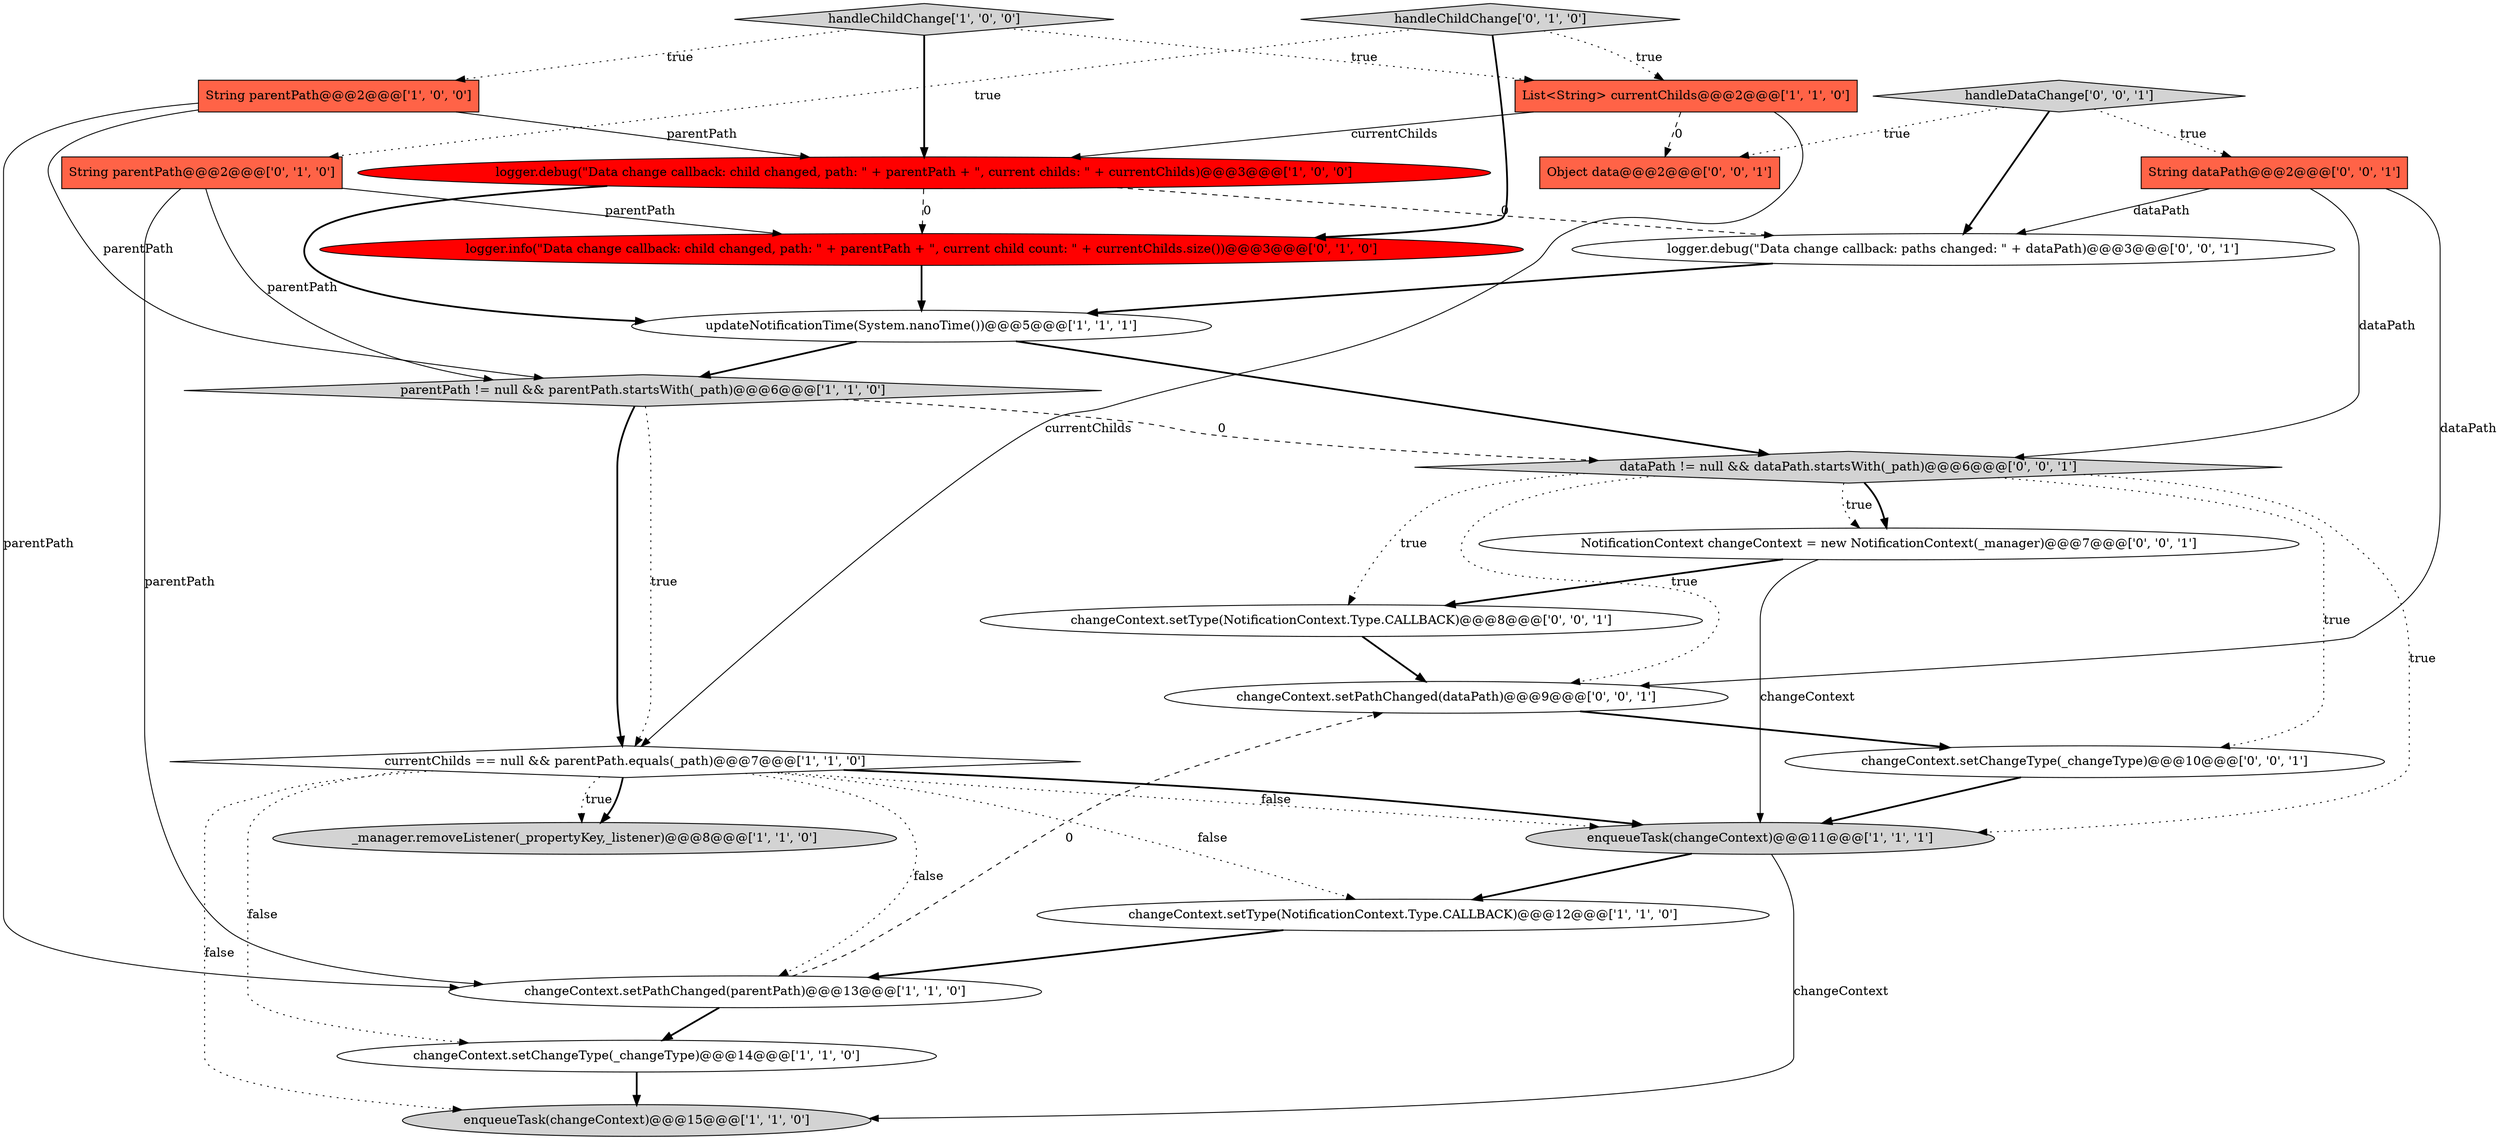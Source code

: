 digraph {
1 [style = filled, label = "parentPath != null && parentPath.startsWith(_path)@@@6@@@['1', '1', '0']", fillcolor = lightgray, shape = diamond image = "AAA0AAABBB1BBB"];
14 [style = filled, label = "handleChildChange['0', '1', '0']", fillcolor = lightgray, shape = diamond image = "AAA0AAABBB2BBB"];
22 [style = filled, label = "Object data@@@2@@@['0', '0', '1']", fillcolor = tomato, shape = box image = "AAA0AAABBB3BBB"];
16 [style = filled, label = "dataPath != null && dataPath.startsWith(_path)@@@6@@@['0', '0', '1']", fillcolor = lightgray, shape = diamond image = "AAA0AAABBB3BBB"];
18 [style = filled, label = "changeContext.setPathChanged(dataPath)@@@9@@@['0', '0', '1']", fillcolor = white, shape = ellipse image = "AAA0AAABBB3BBB"];
9 [style = filled, label = "updateNotificationTime(System.nanoTime())@@@5@@@['1', '1', '1']", fillcolor = white, shape = ellipse image = "AAA0AAABBB1BBB"];
23 [style = filled, label = "logger.debug(\"Data change callback: paths changed: \" + dataPath)@@@3@@@['0', '0', '1']", fillcolor = white, shape = ellipse image = "AAA0AAABBB3BBB"];
21 [style = filled, label = "NotificationContext changeContext = new NotificationContext(_manager)@@@7@@@['0', '0', '1']", fillcolor = white, shape = ellipse image = "AAA0AAABBB3BBB"];
6 [style = filled, label = "List<String> currentChilds@@@2@@@['1', '1', '0']", fillcolor = tomato, shape = box image = "AAA0AAABBB1BBB"];
7 [style = filled, label = "logger.debug(\"Data change callback: child changed, path: \" + parentPath + \", current childs: \" + currentChilds)@@@3@@@['1', '0', '0']", fillcolor = red, shape = ellipse image = "AAA1AAABBB1BBB"];
2 [style = filled, label = "handleChildChange['1', '0', '0']", fillcolor = lightgray, shape = diamond image = "AAA0AAABBB1BBB"];
3 [style = filled, label = "currentChilds == null && parentPath.equals(_path)@@@7@@@['1', '1', '0']", fillcolor = white, shape = diamond image = "AAA0AAABBB1BBB"];
19 [style = filled, label = "handleDataChange['0', '0', '1']", fillcolor = lightgray, shape = diamond image = "AAA0AAABBB3BBB"];
11 [style = filled, label = "changeContext.setType(NotificationContext.Type.CALLBACK)@@@12@@@['1', '1', '0']", fillcolor = white, shape = ellipse image = "AAA0AAABBB1BBB"];
10 [style = filled, label = "_manager.removeListener(_propertyKey,_listener)@@@8@@@['1', '1', '0']", fillcolor = lightgray, shape = ellipse image = "AAA0AAABBB1BBB"];
13 [style = filled, label = "String parentPath@@@2@@@['0', '1', '0']", fillcolor = tomato, shape = box image = "AAA0AAABBB2BBB"];
5 [style = filled, label = "enqueueTask(changeContext)@@@15@@@['1', '1', '0']", fillcolor = lightgray, shape = ellipse image = "AAA0AAABBB1BBB"];
24 [style = filled, label = "changeContext.setChangeType(_changeType)@@@10@@@['0', '0', '1']", fillcolor = white, shape = ellipse image = "AAA0AAABBB3BBB"];
17 [style = filled, label = "changeContext.setType(NotificationContext.Type.CALLBACK)@@@8@@@['0', '0', '1']", fillcolor = white, shape = ellipse image = "AAA0AAABBB3BBB"];
0 [style = filled, label = "String parentPath@@@2@@@['1', '0', '0']", fillcolor = tomato, shape = box image = "AAA0AAABBB1BBB"];
4 [style = filled, label = "changeContext.setChangeType(_changeType)@@@14@@@['1', '1', '0']", fillcolor = white, shape = ellipse image = "AAA0AAABBB1BBB"];
8 [style = filled, label = "enqueueTask(changeContext)@@@11@@@['1', '1', '1']", fillcolor = lightgray, shape = ellipse image = "AAA0AAABBB1BBB"];
15 [style = filled, label = "logger.info(\"Data change callback: child changed, path: \" + parentPath + \", current child count: \" + currentChilds.size())@@@3@@@['0', '1', '0']", fillcolor = red, shape = ellipse image = "AAA1AAABBB2BBB"];
20 [style = filled, label = "String dataPath@@@2@@@['0', '0', '1']", fillcolor = tomato, shape = box image = "AAA0AAABBB3BBB"];
12 [style = filled, label = "changeContext.setPathChanged(parentPath)@@@13@@@['1', '1', '0']", fillcolor = white, shape = ellipse image = "AAA0AAABBB1BBB"];
16->8 [style = dotted, label="true"];
18->24 [style = bold, label=""];
20->23 [style = solid, label="dataPath"];
2->0 [style = dotted, label="true"];
7->23 [style = dashed, label="0"];
16->18 [style = dotted, label="true"];
13->15 [style = solid, label="parentPath"];
3->4 [style = dotted, label="false"];
19->20 [style = dotted, label="true"];
0->1 [style = solid, label="parentPath"];
16->17 [style = dotted, label="true"];
3->10 [style = dotted, label="true"];
1->3 [style = bold, label=""];
11->12 [style = bold, label=""];
13->1 [style = solid, label="parentPath"];
6->3 [style = solid, label="currentChilds"];
3->8 [style = dotted, label="false"];
9->16 [style = bold, label=""];
14->13 [style = dotted, label="true"];
6->22 [style = dashed, label="0"];
1->3 [style = dotted, label="true"];
13->12 [style = solid, label="parentPath"];
3->12 [style = dotted, label="false"];
7->9 [style = bold, label=""];
3->10 [style = bold, label=""];
0->7 [style = solid, label="parentPath"];
20->16 [style = solid, label="dataPath"];
12->4 [style = bold, label=""];
2->6 [style = dotted, label="true"];
6->7 [style = solid, label="currentChilds"];
15->9 [style = bold, label=""];
20->18 [style = solid, label="dataPath"];
3->8 [style = bold, label=""];
16->21 [style = bold, label=""];
19->23 [style = bold, label=""];
3->11 [style = dotted, label="false"];
1->16 [style = dashed, label="0"];
0->12 [style = solid, label="parentPath"];
19->22 [style = dotted, label="true"];
7->15 [style = dashed, label="0"];
16->21 [style = dotted, label="true"];
12->18 [style = dashed, label="0"];
14->15 [style = bold, label=""];
2->7 [style = bold, label=""];
24->8 [style = bold, label=""];
9->1 [style = bold, label=""];
3->5 [style = dotted, label="false"];
8->11 [style = bold, label=""];
23->9 [style = bold, label=""];
4->5 [style = bold, label=""];
21->17 [style = bold, label=""];
17->18 [style = bold, label=""];
21->8 [style = solid, label="changeContext"];
16->24 [style = dotted, label="true"];
8->5 [style = solid, label="changeContext"];
14->6 [style = dotted, label="true"];
}
